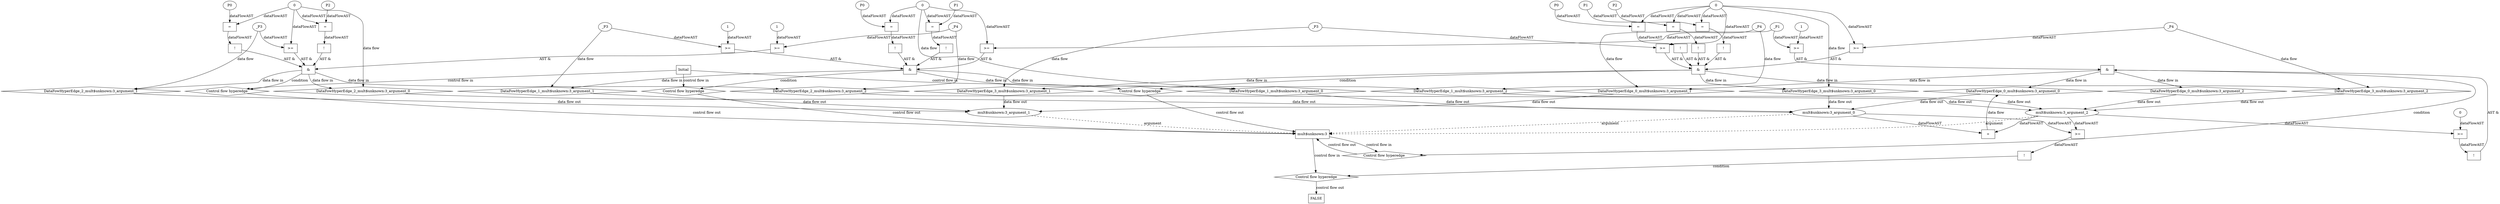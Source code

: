 digraph dag {
"mult$unknown:3" [label="mult$unknown:3" nodeName="mult$unknown:3" class=cfn  shape="rect"];
FALSE [label="FALSE" nodeName=FALSE class=cfn  shape="rect"];
Initial [label="Initial" nodeName=Initial class=cfn  shape="rect"];
ControlFowHyperEdge_0 [label="Control flow hyperedge" nodeName=ControlFowHyperEdge_0 class=controlFlowHyperEdge shape="diamond"];
"mult$unknown:3" -> ControlFowHyperEdge_0 [label="control flow in"]
ControlFowHyperEdge_0 -> "mult$unknown:3" [label="control flow out"]
ControlFowHyperEdge_1 [label="Control flow hyperedge" nodeName=ControlFowHyperEdge_1 class=controlFlowHyperEdge shape="diamond"];
"Initial" -> ControlFowHyperEdge_1 [label="control flow in"]
ControlFowHyperEdge_1 -> "mult$unknown:3" [label="control flow out"]
ControlFowHyperEdge_2 [label="Control flow hyperedge" nodeName=ControlFowHyperEdge_2 class=controlFlowHyperEdge shape="diamond"];
"Initial" -> ControlFowHyperEdge_2 [label="control flow in"]
ControlFowHyperEdge_2 -> "mult$unknown:3" [label="control flow out"]
ControlFowHyperEdge_3 [label="Control flow hyperedge" nodeName=ControlFowHyperEdge_3 class=controlFlowHyperEdge shape="diamond"];
"Initial" -> ControlFowHyperEdge_3 [label="control flow in"]
ControlFowHyperEdge_3 -> "mult$unknown:3" [label="control flow out"]
ControlFowHyperEdge_4 [label="Control flow hyperedge" nodeName=ControlFowHyperEdge_4 class=controlFlowHyperEdge shape="diamond"];
"mult$unknown:3" -> ControlFowHyperEdge_4 [label="control flow in"]
ControlFowHyperEdge_4 -> "FALSE" [label="control flow out"]
"mult$unknown:3_argument_0" [label="mult$unknown:3_argument_0" nodeName=argument0 class=argument  head="mult$unknown:3" shape="oval"];
"mult$unknown:3_argument_0" -> "mult$unknown:3"[label="argument" style="dashed"]
"mult$unknown:3_argument_1" [label="mult$unknown:3_argument_1" nodeName=argument1 class=argument  head="mult$unknown:3" shape="oval"];
"mult$unknown:3_argument_1" -> "mult$unknown:3"[label="argument" style="dashed"]
"mult$unknown:3_argument_2" [label="mult$unknown:3_argument_2" nodeName=argument2 class=argument  head="mult$unknown:3" shape="oval"];
"mult$unknown:3_argument_2" -> "mult$unknown:3"[label="argument" style="dashed"]

"xxxmult$unknown:3___mult$unknown:3_0xxx_and" [label="&" nodeName="xxxmult$unknown:3___mult$unknown:3_0xxx_and" class=Operator shape="rect"];
"xxxmult$unknown:3___mult$unknown:3_0xxxguard_0_node_0" [label="!" nodeName="xxxmult$unknown:3___mult$unknown:3_0xxxguard_0_node_0" class=Operator shape="rect"];
"xxxmult$unknown:3___mult$unknown:3_0xxxguard_0_node_1" [label=">=" nodeName="xxxmult$unknown:3___mult$unknown:3_0xxxguard_0_node_1" class=Operator  shape="rect"];
"xxxmult$unknown:3___mult$unknown:3_0xxxguard_0_node_2" [label="0" nodeName="xxxmult$unknown:3___mult$unknown:3_0xxxguard_0_node_2" class=Literal ];
"xxxmult$unknown:3___mult$unknown:3_0xxxguard_0_node_1" -> "xxxmult$unknown:3___mult$unknown:3_0xxxguard_0_node_0"[label="dataFlowAST"]
"xxxmult$unknown:3___mult$unknown:3_0xxxguard_0_node_2" -> "xxxmult$unknown:3___mult$unknown:3_0xxxguard_0_node_1"[label="dataFlowAST"]
"mult$unknown:3_argument_2" -> "xxxmult$unknown:3___mult$unknown:3_0xxxguard_0_node_1"[label="dataFlowAST"]

"xxxmult$unknown:3___mult$unknown:3_0xxxguard_0_node_0" -> "xxxmult$unknown:3___mult$unknown:3_0xxx_and" [label="AST &"];
"xxxmult$unknown:3___mult$unknown:3_0xxxguard1_node_0" [label=">=" nodeName="xxxmult$unknown:3___mult$unknown:3_0xxxguard1_node_0" class=Operator  shape="rect"];
"xxxmult$unknown:3___mult$unknown:3_0xxxguard1_node_2" [label="1" nodeName="xxxmult$unknown:3___mult$unknown:3_0xxxguard1_node_2" class=Literal ];
"xxxmult$unknown:3___mult$unknown:3_0xxxdataFlow1_node_0" -> "xxxmult$unknown:3___mult$unknown:3_0xxxguard1_node_0"[label="dataFlowAST"]
"xxxmult$unknown:3___mult$unknown:3_0xxxguard1_node_2" -> "xxxmult$unknown:3___mult$unknown:3_0xxxguard1_node_0"[label="dataFlowAST"]

"xxxmult$unknown:3___mult$unknown:3_0xxxguard1_node_0" -> "xxxmult$unknown:3___mult$unknown:3_0xxx_and" [label="AST &"];
"xxxmult$unknown:3___mult$unknown:3_0xxx_and" -> "ControlFowHyperEdge_0" [label="condition"];
"xxxmult$unknown:3___mult$unknown:3_0xxxdataFlow_0_node_0" [label="+" nodeName="xxxmult$unknown:3___mult$unknown:3_0xxxdataFlow_0_node_0" class= Operator shape="rect"];
"mult$unknown:3_argument_2" -> "xxxmult$unknown:3___mult$unknown:3_0xxxdataFlow_0_node_0"[label="dataFlowAST"]
"mult$unknown:3_argument_0" -> "xxxmult$unknown:3___mult$unknown:3_0xxxdataFlow_0_node_0"[label="dataFlowAST"]

"xxxmult$unknown:3___mult$unknown:3_0xxxdataFlow_0_node_0" -> "DataFowHyperEdge_0_mult$unknown:3_argument_0" [label="data flow"];
"xxxmult$unknown:3___mult$unknown:3_0xxxdataFlow1_node_0" [label="_P1" nodeName="xxxmult$unknown:3___mult$unknown:3_0xxxdataFlow1_node_0" class=Constant ];

"xxxmult$unknown:3___mult$unknown:3_0xxxdataFlow1_node_0" -> "DataFowHyperEdge_0_mult$unknown:3_argument_1" [label="data flow"];
"xxxmult$unknown:3___Initial_1xxx_and" [label="&" nodeName="xxxmult$unknown:3___Initial_1xxx_and" class=Operator shape="rect"];
"xxxmult$unknown:3___Initial_1xxxguard_0_node_0" [label="!" nodeName="xxxmult$unknown:3___Initial_1xxxguard_0_node_0" class=Operator shape="rect"];
"xxxmult$unknown:3___Initial_1xxxguard_0_node_1" [label="=" nodeName="xxxmult$unknown:3___Initial_1xxxguard_0_node_1" class=Operator  shape="rect"];
"xxxmult$unknown:3___Initial_1xxxguard_0_node_2" [label="P0" nodeName="xxxmult$unknown:3___Initial_1xxxguard_0_node_2" class=Constant ];
"xxxmult$unknown:3___Initial_1xxxguard_0_node_1" -> "xxxmult$unknown:3___Initial_1xxxguard_0_node_0"[label="dataFlowAST"]
"xxxmult$unknown:3___Initial_1xxxguard_0_node_2" -> "xxxmult$unknown:3___Initial_1xxxguard_0_node_1"[label="dataFlowAST"]
"xxxmult$unknown:3___Initial_1xxxdataFlow_0_node_0" -> "xxxmult$unknown:3___Initial_1xxxguard_0_node_1"[label="dataFlowAST"]

"xxxmult$unknown:3___Initial_1xxxguard_0_node_0" -> "xxxmult$unknown:3___Initial_1xxx_and" [label="AST &"];
"xxxmult$unknown:3___Initial_1xxxguard1_node_0" [label="!" nodeName="xxxmult$unknown:3___Initial_1xxxguard1_node_0" class=Operator shape="rect"];
"xxxmult$unknown:3___Initial_1xxxguard1_node_1" [label="=" nodeName="xxxmult$unknown:3___Initial_1xxxguard1_node_1" class=Operator  shape="rect"];
"xxxmult$unknown:3___Initial_1xxxguard1_node_2" [label="P1" nodeName="xxxmult$unknown:3___Initial_1xxxguard1_node_2" class=Constant ];
"xxxmult$unknown:3___Initial_1xxxguard1_node_1" -> "xxxmult$unknown:3___Initial_1xxxguard1_node_0"[label="dataFlowAST"]
"xxxmult$unknown:3___Initial_1xxxguard1_node_2" -> "xxxmult$unknown:3___Initial_1xxxguard1_node_1"[label="dataFlowAST"]
"xxxmult$unknown:3___Initial_1xxxdataFlow_0_node_0" -> "xxxmult$unknown:3___Initial_1xxxguard1_node_1"[label="dataFlowAST"]

"xxxmult$unknown:3___Initial_1xxxguard1_node_0" -> "xxxmult$unknown:3___Initial_1xxx_and" [label="AST &"];
"xxxmult$unknown:3___Initial_1xxxguard2_node_0" [label=">=" nodeName="xxxmult$unknown:3___Initial_1xxxguard2_node_0" class=Operator  shape="rect"];
"xxxmult$unknown:3___Initial_1xxxguard2_node_2" [label="1" nodeName="xxxmult$unknown:3___Initial_1xxxguard2_node_2" class=Literal ];
"xxxmult$unknown:3___Initial_1xxxdataFlow1_node_0" -> "xxxmult$unknown:3___Initial_1xxxguard2_node_0"[label="dataFlowAST"]
"xxxmult$unknown:3___Initial_1xxxguard2_node_2" -> "xxxmult$unknown:3___Initial_1xxxguard2_node_0"[label="dataFlowAST"]

"xxxmult$unknown:3___Initial_1xxxguard2_node_0" -> "xxxmult$unknown:3___Initial_1xxx_and" [label="AST &"];
"xxxmult$unknown:3___Initial_1xxxguard3_node_0" [label=">=" nodeName="xxxmult$unknown:3___Initial_1xxxguard3_node_0" class=Operator  shape="rect"];
"xxxmult$unknown:3___Initial_1xxxdataFlow_0_node_0" -> "xxxmult$unknown:3___Initial_1xxxguard3_node_0"[label="dataFlowAST"]
"xxxmult$unknown:3___Initial_1xxxdataFlow2_node_0" -> "xxxmult$unknown:3___Initial_1xxxguard3_node_0"[label="dataFlowAST"]

"xxxmult$unknown:3___Initial_1xxxguard3_node_0" -> "xxxmult$unknown:3___Initial_1xxx_and" [label="AST &"];
"xxxmult$unknown:3___Initial_1xxx_and" -> "ControlFowHyperEdge_1" [label="condition"];
"xxxmult$unknown:3___Initial_1xxxdataFlow_0_node_0" [label="0" nodeName="xxxmult$unknown:3___Initial_1xxxdataFlow_0_node_0" class=Literal ];

"xxxmult$unknown:3___Initial_1xxxdataFlow_0_node_0" -> "DataFowHyperEdge_1_mult$unknown:3_argument_0" [label="data flow"];
"xxxmult$unknown:3___Initial_1xxxdataFlow1_node_0" [label="_P3" nodeName="xxxmult$unknown:3___Initial_1xxxdataFlow1_node_0" class=Constant ];

"xxxmult$unknown:3___Initial_1xxxdataFlow1_node_0" -> "DataFowHyperEdge_1_mult$unknown:3_argument_1" [label="data flow"];
"xxxmult$unknown:3___Initial_1xxxdataFlow2_node_0" [label="_P4" nodeName="xxxmult$unknown:3___Initial_1xxxdataFlow2_node_0" class=Constant ];

"xxxmult$unknown:3___Initial_1xxxdataFlow2_node_0" -> "DataFowHyperEdge_1_mult$unknown:3_argument_2" [label="data flow"];
"xxxmult$unknown:3___Initial_2xxx_and" [label="&" nodeName="xxxmult$unknown:3___Initial_2xxx_and" class=Operator shape="rect"];
"xxxmult$unknown:3___Initial_2xxxguard_0_node_0" [label="!" nodeName="xxxmult$unknown:3___Initial_2xxxguard_0_node_0" class=Operator shape="rect"];
"xxxmult$unknown:3___Initial_2xxxguard_0_node_1" [label="=" nodeName="xxxmult$unknown:3___Initial_2xxxguard_0_node_1" class=Operator  shape="rect"];
"xxxmult$unknown:3___Initial_2xxxguard_0_node_2" [label="P2" nodeName="xxxmult$unknown:3___Initial_2xxxguard_0_node_2" class=Constant ];
"xxxmult$unknown:3___Initial_2xxxguard_0_node_1" -> "xxxmult$unknown:3___Initial_2xxxguard_0_node_0"[label="dataFlowAST"]
"xxxmult$unknown:3___Initial_2xxxguard_0_node_2" -> "xxxmult$unknown:3___Initial_2xxxguard_0_node_1"[label="dataFlowAST"]
"xxxmult$unknown:3___Initial_2xxxdataFlow_0_node_0" -> "xxxmult$unknown:3___Initial_2xxxguard_0_node_1"[label="dataFlowAST"]

"xxxmult$unknown:3___Initial_2xxxguard_0_node_0" -> "xxxmult$unknown:3___Initial_2xxx_and" [label="AST &"];
"xxxmult$unknown:3___Initial_2xxxguard1_node_0" [label="!" nodeName="xxxmult$unknown:3___Initial_2xxxguard1_node_0" class=Operator shape="rect"];
"xxxmult$unknown:3___Initial_2xxxguard1_node_1" [label="=" nodeName="xxxmult$unknown:3___Initial_2xxxguard1_node_1" class=Operator  shape="rect"];
"xxxmult$unknown:3___Initial_2xxxguard1_node_2" [label="P0" nodeName="xxxmult$unknown:3___Initial_2xxxguard1_node_2" class=Constant ];
"xxxmult$unknown:3___Initial_2xxxguard1_node_1" -> "xxxmult$unknown:3___Initial_2xxxguard1_node_0"[label="dataFlowAST"]
"xxxmult$unknown:3___Initial_2xxxguard1_node_2" -> "xxxmult$unknown:3___Initial_2xxxguard1_node_1"[label="dataFlowAST"]
"xxxmult$unknown:3___Initial_2xxxdataFlow_0_node_0" -> "xxxmult$unknown:3___Initial_2xxxguard1_node_1"[label="dataFlowAST"]

"xxxmult$unknown:3___Initial_2xxxguard1_node_0" -> "xxxmult$unknown:3___Initial_2xxx_and" [label="AST &"];
"xxxmult$unknown:3___Initial_2xxxguard2_node_0" [label=">=" nodeName="xxxmult$unknown:3___Initial_2xxxguard2_node_0" class=Operator  shape="rect"];
"xxxmult$unknown:3___Initial_2xxxdataFlow_0_node_0" -> "xxxmult$unknown:3___Initial_2xxxguard2_node_0"[label="dataFlowAST"]
"xxxmult$unknown:3___Initial_2xxxdataFlow1_node_0" -> "xxxmult$unknown:3___Initial_2xxxguard2_node_0"[label="dataFlowAST"]

"xxxmult$unknown:3___Initial_2xxxguard2_node_0" -> "xxxmult$unknown:3___Initial_2xxx_and" [label="AST &"];
"xxxmult$unknown:3___Initial_2xxxguard3_node_0" [label=">=" nodeName="xxxmult$unknown:3___Initial_2xxxguard3_node_0" class=Operator  shape="rect"];
"xxxmult$unknown:3___Initial_2xxxguard3_node_2" [label="1" nodeName="xxxmult$unknown:3___Initial_2xxxguard3_node_2" class=Literal ];
"xxxmult$unknown:3___Initial_2xxxdataFlow2_node_0" -> "xxxmult$unknown:3___Initial_2xxxguard3_node_0"[label="dataFlowAST"]
"xxxmult$unknown:3___Initial_2xxxguard3_node_2" -> "xxxmult$unknown:3___Initial_2xxxguard3_node_0"[label="dataFlowAST"]

"xxxmult$unknown:3___Initial_2xxxguard3_node_0" -> "xxxmult$unknown:3___Initial_2xxx_and" [label="AST &"];
"xxxmult$unknown:3___Initial_2xxx_and" -> "ControlFowHyperEdge_2" [label="condition"];
"xxxmult$unknown:3___Initial_2xxxdataFlow_0_node_0" [label="0" nodeName="xxxmult$unknown:3___Initial_2xxxdataFlow_0_node_0" class=Literal ];

"xxxmult$unknown:3___Initial_2xxxdataFlow_0_node_0" -> "DataFowHyperEdge_2_mult$unknown:3_argument_0" [label="data flow"];
"xxxmult$unknown:3___Initial_2xxxdataFlow1_node_0" [label="_P3" nodeName="xxxmult$unknown:3___Initial_2xxxdataFlow1_node_0" class=Constant ];

"xxxmult$unknown:3___Initial_2xxxdataFlow1_node_0" -> "DataFowHyperEdge_2_mult$unknown:3_argument_1" [label="data flow"];
"xxxmult$unknown:3___Initial_2xxxdataFlow2_node_0" [label="_P4" nodeName="xxxmult$unknown:3___Initial_2xxxdataFlow2_node_0" class=Constant ];

"xxxmult$unknown:3___Initial_2xxxdataFlow2_node_0" -> "DataFowHyperEdge_2_mult$unknown:3_argument_2" [label="data flow"];
"xxxmult$unknown:3___Initial_3xxx_and" [label="&" nodeName="xxxmult$unknown:3___Initial_3xxx_and" class=Operator shape="rect"];
"xxxmult$unknown:3___Initial_3xxxguard2_node_0" [label="!" nodeName="xxxmult$unknown:3___Initial_3xxxguard2_node_0" class=Operator shape="rect"];
"xxxmult$unknown:3___Initial_3xxxguard2_node_1" [label="=" nodeName="xxxmult$unknown:3___Initial_3xxxguard2_node_1" class=Operator  shape="rect"];
"xxxmult$unknown:3___Initial_3xxxguard2_node_2" [label="P2" nodeName="xxxmult$unknown:3___Initial_3xxxguard2_node_2" class=Constant ];
"xxxmult$unknown:3___Initial_3xxxguard2_node_1" -> "xxxmult$unknown:3___Initial_3xxxguard2_node_0"[label="dataFlowAST"]
"xxxmult$unknown:3___Initial_3xxxguard2_node_2" -> "xxxmult$unknown:3___Initial_3xxxguard2_node_1"[label="dataFlowAST"]
"xxxmult$unknown:3___Initial_3xxxdataFlow_0_node_0" -> "xxxmult$unknown:3___Initial_3xxxguard2_node_1"[label="dataFlowAST"]

"xxxmult$unknown:3___Initial_3xxxguard2_node_0" -> "xxxmult$unknown:3___Initial_3xxx_and" [label="AST &"];
"xxxmult$unknown:3___Initial_3xxxguard_0_node_0" [label=">=" nodeName="xxxmult$unknown:3___Initial_3xxxguard_0_node_0" class=Operator  shape="rect"];
"xxxmult$unknown:3___Initial_3xxxdataFlow_0_node_0" -> "xxxmult$unknown:3___Initial_3xxxguard_0_node_0"[label="dataFlowAST"]
"xxxmult$unknown:3___Initial_3xxxdataFlow2_node_0" -> "xxxmult$unknown:3___Initial_3xxxguard_0_node_0"[label="dataFlowAST"]

"xxxmult$unknown:3___Initial_3xxxguard_0_node_0" -> "xxxmult$unknown:3___Initial_3xxx_and" [label="AST &"];
"xxxmult$unknown:3___Initial_3xxxguard3_node_0" [label="!" nodeName="xxxmult$unknown:3___Initial_3xxxguard3_node_0" class=Operator shape="rect"];
"xxxmult$unknown:3___Initial_3xxxguard3_node_1" [label="=" nodeName="xxxmult$unknown:3___Initial_3xxxguard3_node_1" class=Operator  shape="rect"];
"xxxmult$unknown:3___Initial_3xxxguard3_node_2" [label="P0" nodeName="xxxmult$unknown:3___Initial_3xxxguard3_node_2" class=Constant ];
"xxxmult$unknown:3___Initial_3xxxguard3_node_1" -> "xxxmult$unknown:3___Initial_3xxxguard3_node_0"[label="dataFlowAST"]
"xxxmult$unknown:3___Initial_3xxxguard3_node_2" -> "xxxmult$unknown:3___Initial_3xxxguard3_node_1"[label="dataFlowAST"]
"xxxmult$unknown:3___Initial_3xxxdataFlow_0_node_0" -> "xxxmult$unknown:3___Initial_3xxxguard3_node_1"[label="dataFlowAST"]

"xxxmult$unknown:3___Initial_3xxxguard3_node_0" -> "xxxmult$unknown:3___Initial_3xxx_and" [label="AST &"];
"xxxmult$unknown:3___Initial_3xxxguard1_node_0" [label=">=" nodeName="xxxmult$unknown:3___Initial_3xxxguard1_node_0" class=Operator  shape="rect"];
"xxxmult$unknown:3___Initial_3xxxdataFlow_0_node_0" -> "xxxmult$unknown:3___Initial_3xxxguard1_node_0"[label="dataFlowAST"]
"xxxmult$unknown:3___Initial_3xxxdataFlow1_node_0" -> "xxxmult$unknown:3___Initial_3xxxguard1_node_0"[label="dataFlowAST"]

"xxxmult$unknown:3___Initial_3xxxguard1_node_0" -> "xxxmult$unknown:3___Initial_3xxx_and" [label="AST &"];
"xxxmult$unknown:3___Initial_3xxxguard4_node_0" [label="!" nodeName="xxxmult$unknown:3___Initial_3xxxguard4_node_0" class=Operator shape="rect"];
"xxxmult$unknown:3___Initial_3xxxguard4_node_1" [label="=" nodeName="xxxmult$unknown:3___Initial_3xxxguard4_node_1" class=Operator  shape="rect"];
"xxxmult$unknown:3___Initial_3xxxguard4_node_2" [label="P1" nodeName="xxxmult$unknown:3___Initial_3xxxguard4_node_2" class=Constant ];
"xxxmult$unknown:3___Initial_3xxxguard4_node_1" -> "xxxmult$unknown:3___Initial_3xxxguard4_node_0"[label="dataFlowAST"]
"xxxmult$unknown:3___Initial_3xxxguard4_node_2" -> "xxxmult$unknown:3___Initial_3xxxguard4_node_1"[label="dataFlowAST"]
"xxxmult$unknown:3___Initial_3xxxdataFlow_0_node_0" -> "xxxmult$unknown:3___Initial_3xxxguard4_node_1"[label="dataFlowAST"]

"xxxmult$unknown:3___Initial_3xxxguard4_node_0" -> "xxxmult$unknown:3___Initial_3xxx_and" [label="AST &"];
"xxxmult$unknown:3___Initial_3xxx_and" -> "ControlFowHyperEdge_3" [label="condition"];
"xxxmult$unknown:3___Initial_3xxxdataFlow_0_node_0" [label="0" nodeName="xxxmult$unknown:3___Initial_3xxxdataFlow_0_node_0" class=Literal ];

"xxxmult$unknown:3___Initial_3xxxdataFlow_0_node_0" -> "DataFowHyperEdge_3_mult$unknown:3_argument_0" [label="data flow"];
"xxxmult$unknown:3___Initial_3xxxdataFlow1_node_0" [label="_P3" nodeName="xxxmult$unknown:3___Initial_3xxxdataFlow1_node_0" class=Constant ];

"xxxmult$unknown:3___Initial_3xxxdataFlow1_node_0" -> "DataFowHyperEdge_3_mult$unknown:3_argument_1" [label="data flow"];
"xxxmult$unknown:3___Initial_3xxxdataFlow2_node_0" [label="_P4" nodeName="xxxmult$unknown:3___Initial_3xxxdataFlow2_node_0" class=Constant ];

"xxxmult$unknown:3___Initial_3xxxdataFlow2_node_0" -> "DataFowHyperEdge_3_mult$unknown:3_argument_2" [label="data flow"];
"xxxFALSE___mult$unknown:3_4xxxguard_0_node_0" [label="!" nodeName="xxxFALSE___mult$unknown:3_4xxxguard_0_node_0" class=Operator shape="rect"];
"xxxFALSE___mult$unknown:3_4xxxguard_0_node_1" [label=">=" nodeName="xxxFALSE___mult$unknown:3_4xxxguard_0_node_1" class=Operator  shape="rect"];
"xxxFALSE___mult$unknown:3_4xxxguard_0_node_1" -> "xxxFALSE___mult$unknown:3_4xxxguard_0_node_0"[label="dataFlowAST"]
"mult$unknown:3_argument_0" -> "xxxFALSE___mult$unknown:3_4xxxguard_0_node_1"[label="dataFlowAST"]
"mult$unknown:3_argument_2" -> "xxxFALSE___mult$unknown:3_4xxxguard_0_node_1"[label="dataFlowAST"]

"xxxFALSE___mult$unknown:3_4xxxguard_0_node_0" -> "ControlFowHyperEdge_4" [label="condition"];
"DataFowHyperEdge_0_mult$unknown:3_argument_0" [label="DataFowHyperEdge_0_mult$unknown:3_argument_0" nodeName="DataFowHyperEdge_0_mult$unknown:3_argument_0" class=DataFlowHyperedge shape="diamond"];
"DataFowHyperEdge_0_mult$unknown:3_argument_0" -> "mult$unknown:3_argument_0"[label="data flow out"]
"xxxmult$unknown:3___mult$unknown:3_0xxx_and" -> "DataFowHyperEdge_0_mult$unknown:3_argument_0"[label="data flow in"]
"DataFowHyperEdge_0_mult$unknown:3_argument_1" [label="DataFowHyperEdge_0_mult$unknown:3_argument_1" nodeName="DataFowHyperEdge_0_mult$unknown:3_argument_1" class=DataFlowHyperedge shape="diamond"];
"DataFowHyperEdge_0_mult$unknown:3_argument_1" -> "mult$unknown:3_argument_1"[label="data flow out"]
"xxxmult$unknown:3___mult$unknown:3_0xxx_and" -> "DataFowHyperEdge_0_mult$unknown:3_argument_1"[label="data flow in"]
"DataFowHyperEdge_0_mult$unknown:3_argument_2" [label="DataFowHyperEdge_0_mult$unknown:3_argument_2" nodeName="DataFowHyperEdge_0_mult$unknown:3_argument_2" class=DataFlowHyperedge shape="diamond"];
"DataFowHyperEdge_0_mult$unknown:3_argument_2" -> "mult$unknown:3_argument_2"[label="data flow out"]
"xxxmult$unknown:3___mult$unknown:3_0xxx_and" -> "DataFowHyperEdge_0_mult$unknown:3_argument_2"[label="data flow in"]
"DataFowHyperEdge_1_mult$unknown:3_argument_0" [label="DataFowHyperEdge_1_mult$unknown:3_argument_0" nodeName="DataFowHyperEdge_1_mult$unknown:3_argument_0" class=DataFlowHyperedge shape="diamond"];
"DataFowHyperEdge_1_mult$unknown:3_argument_0" -> "mult$unknown:3_argument_0"[label="data flow out"]
"xxxmult$unknown:3___Initial_1xxx_and" -> "DataFowHyperEdge_1_mult$unknown:3_argument_0"[label="data flow in"]
"DataFowHyperEdge_1_mult$unknown:3_argument_1" [label="DataFowHyperEdge_1_mult$unknown:3_argument_1" nodeName="DataFowHyperEdge_1_mult$unknown:3_argument_1" class=DataFlowHyperedge shape="diamond"];
"DataFowHyperEdge_1_mult$unknown:3_argument_1" -> "mult$unknown:3_argument_1"[label="data flow out"]
"xxxmult$unknown:3___Initial_1xxx_and" -> "DataFowHyperEdge_1_mult$unknown:3_argument_1"[label="data flow in"]
"DataFowHyperEdge_1_mult$unknown:3_argument_2" [label="DataFowHyperEdge_1_mult$unknown:3_argument_2" nodeName="DataFowHyperEdge_1_mult$unknown:3_argument_2" class=DataFlowHyperedge shape="diamond"];
"DataFowHyperEdge_1_mult$unknown:3_argument_2" -> "mult$unknown:3_argument_2"[label="data flow out"]
"xxxmult$unknown:3___Initial_1xxx_and" -> "DataFowHyperEdge_1_mult$unknown:3_argument_2"[label="data flow in"]
"DataFowHyperEdge_2_mult$unknown:3_argument_0" [label="DataFowHyperEdge_2_mult$unknown:3_argument_0" nodeName="DataFowHyperEdge_2_mult$unknown:3_argument_0" class=DataFlowHyperedge shape="diamond"];
"DataFowHyperEdge_2_mult$unknown:3_argument_0" -> "mult$unknown:3_argument_0"[label="data flow out"]
"xxxmult$unknown:3___Initial_2xxx_and" -> "DataFowHyperEdge_2_mult$unknown:3_argument_0"[label="data flow in"]
"DataFowHyperEdge_2_mult$unknown:3_argument_1" [label="DataFowHyperEdge_2_mult$unknown:3_argument_1" nodeName="DataFowHyperEdge_2_mult$unknown:3_argument_1" class=DataFlowHyperedge shape="diamond"];
"DataFowHyperEdge_2_mult$unknown:3_argument_1" -> "mult$unknown:3_argument_1"[label="data flow out"]
"xxxmult$unknown:3___Initial_2xxx_and" -> "DataFowHyperEdge_2_mult$unknown:3_argument_1"[label="data flow in"]
"DataFowHyperEdge_2_mult$unknown:3_argument_2" [label="DataFowHyperEdge_2_mult$unknown:3_argument_2" nodeName="DataFowHyperEdge_2_mult$unknown:3_argument_2" class=DataFlowHyperedge shape="diamond"];
"DataFowHyperEdge_2_mult$unknown:3_argument_2" -> "mult$unknown:3_argument_2"[label="data flow out"]
"xxxmult$unknown:3___Initial_2xxx_and" -> "DataFowHyperEdge_2_mult$unknown:3_argument_2"[label="data flow in"]
"DataFowHyperEdge_3_mult$unknown:3_argument_0" [label="DataFowHyperEdge_3_mult$unknown:3_argument_0" nodeName="DataFowHyperEdge_3_mult$unknown:3_argument_0" class=DataFlowHyperedge shape="diamond"];
"DataFowHyperEdge_3_mult$unknown:3_argument_0" -> "mult$unknown:3_argument_0"[label="data flow out"]
"xxxmult$unknown:3___Initial_3xxx_and" -> "DataFowHyperEdge_3_mult$unknown:3_argument_0"[label="data flow in"]
"DataFowHyperEdge_3_mult$unknown:3_argument_1" [label="DataFowHyperEdge_3_mult$unknown:3_argument_1" nodeName="DataFowHyperEdge_3_mult$unknown:3_argument_1" class=DataFlowHyperedge shape="diamond"];
"DataFowHyperEdge_3_mult$unknown:3_argument_1" -> "mult$unknown:3_argument_1"[label="data flow out"]
"xxxmult$unknown:3___Initial_3xxx_and" -> "DataFowHyperEdge_3_mult$unknown:3_argument_1"[label="data flow in"]
"DataFowHyperEdge_3_mult$unknown:3_argument_2" [label="DataFowHyperEdge_3_mult$unknown:3_argument_2" nodeName="DataFowHyperEdge_3_mult$unknown:3_argument_2" class=DataFlowHyperedge shape="diamond"];
"DataFowHyperEdge_3_mult$unknown:3_argument_2" -> "mult$unknown:3_argument_2"[label="data flow out"]
"xxxmult$unknown:3___Initial_3xxx_and" -> "DataFowHyperEdge_3_mult$unknown:3_argument_2"[label="data flow in"]




}
